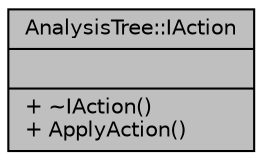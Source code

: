 digraph "AnalysisTree::IAction"
{
  edge [fontname="Helvetica",fontsize="10",labelfontname="Helvetica",labelfontsize="10"];
  node [fontname="Helvetica",fontsize="10",shape=record];
  Node1 [label="{AnalysisTree::IAction\n||+ ~IAction()\l+ ApplyAction()\l}",height=0.2,width=0.4,color="black", fillcolor="grey75", style="filled", fontcolor="black"];
}

